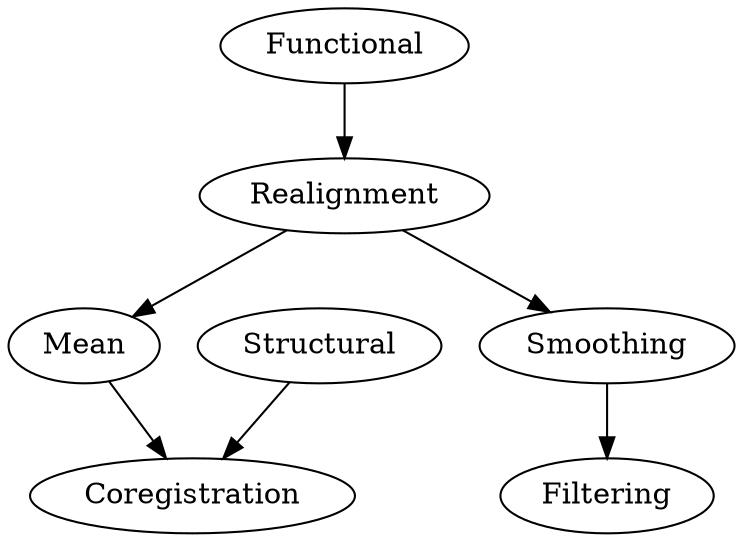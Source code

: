 digraph G {

Functional -> Realignment -> Mean
Structural -> Coregistration
Mean -> Coregistration
Realignment -> Smoothing
Smoothing -> Filtering
}